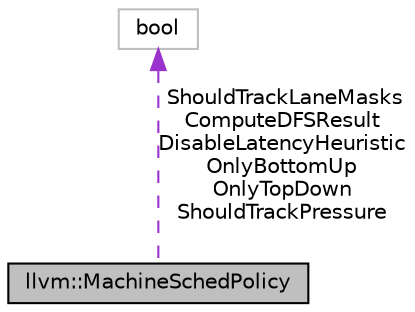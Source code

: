 digraph "llvm::MachineSchedPolicy"
{
 // LATEX_PDF_SIZE
  bgcolor="transparent";
  edge [fontname="Helvetica",fontsize="10",labelfontname="Helvetica",labelfontsize="10"];
  node [fontname="Helvetica",fontsize="10",shape=record];
  Node1 [label="llvm::MachineSchedPolicy",height=0.2,width=0.4,color="black", fillcolor="grey75", style="filled", fontcolor="black",tooltip="Define a generic scheduling policy for targets that don't provide their own MachineSchedStrategy."];
  Node2 -> Node1 [dir="back",color="darkorchid3",fontsize="10",style="dashed",label=" ShouldTrackLaneMasks\nComputeDFSResult\nDisableLatencyHeuristic\nOnlyBottomUp\nOnlyTopDown\nShouldTrackPressure" ,fontname="Helvetica"];
  Node2 [label="bool",height=0.2,width=0.4,color="grey75",tooltip=" "];
}

